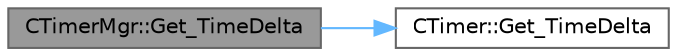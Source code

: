 digraph "CTimerMgr::Get_TimeDelta"
{
 // LATEX_PDF_SIZE
  bgcolor="transparent";
  edge [fontname=Helvetica,fontsize=10,labelfontname=Helvetica,labelfontsize=10];
  node [fontname=Helvetica,fontsize=10,shape=box,height=0.2,width=0.4];
  rankdir="LR";
  Node1 [id="Node000001",label="CTimerMgr::Get_TimeDelta",height=0.2,width=0.4,color="gray40", fillcolor="grey60", style="filled", fontcolor="black",tooltip=" "];
  Node1 -> Node2 [id="edge2_Node000001_Node000002",color="steelblue1",style="solid",tooltip=" "];
  Node2 [id="Node000002",label="CTimer::Get_TimeDelta",height=0.2,width=0.4,color="grey40", fillcolor="white", style="filled",URL="$class_c_timer.html#a7272990be54f390f4c5701f3ffb69d23",tooltip=" "];
}
